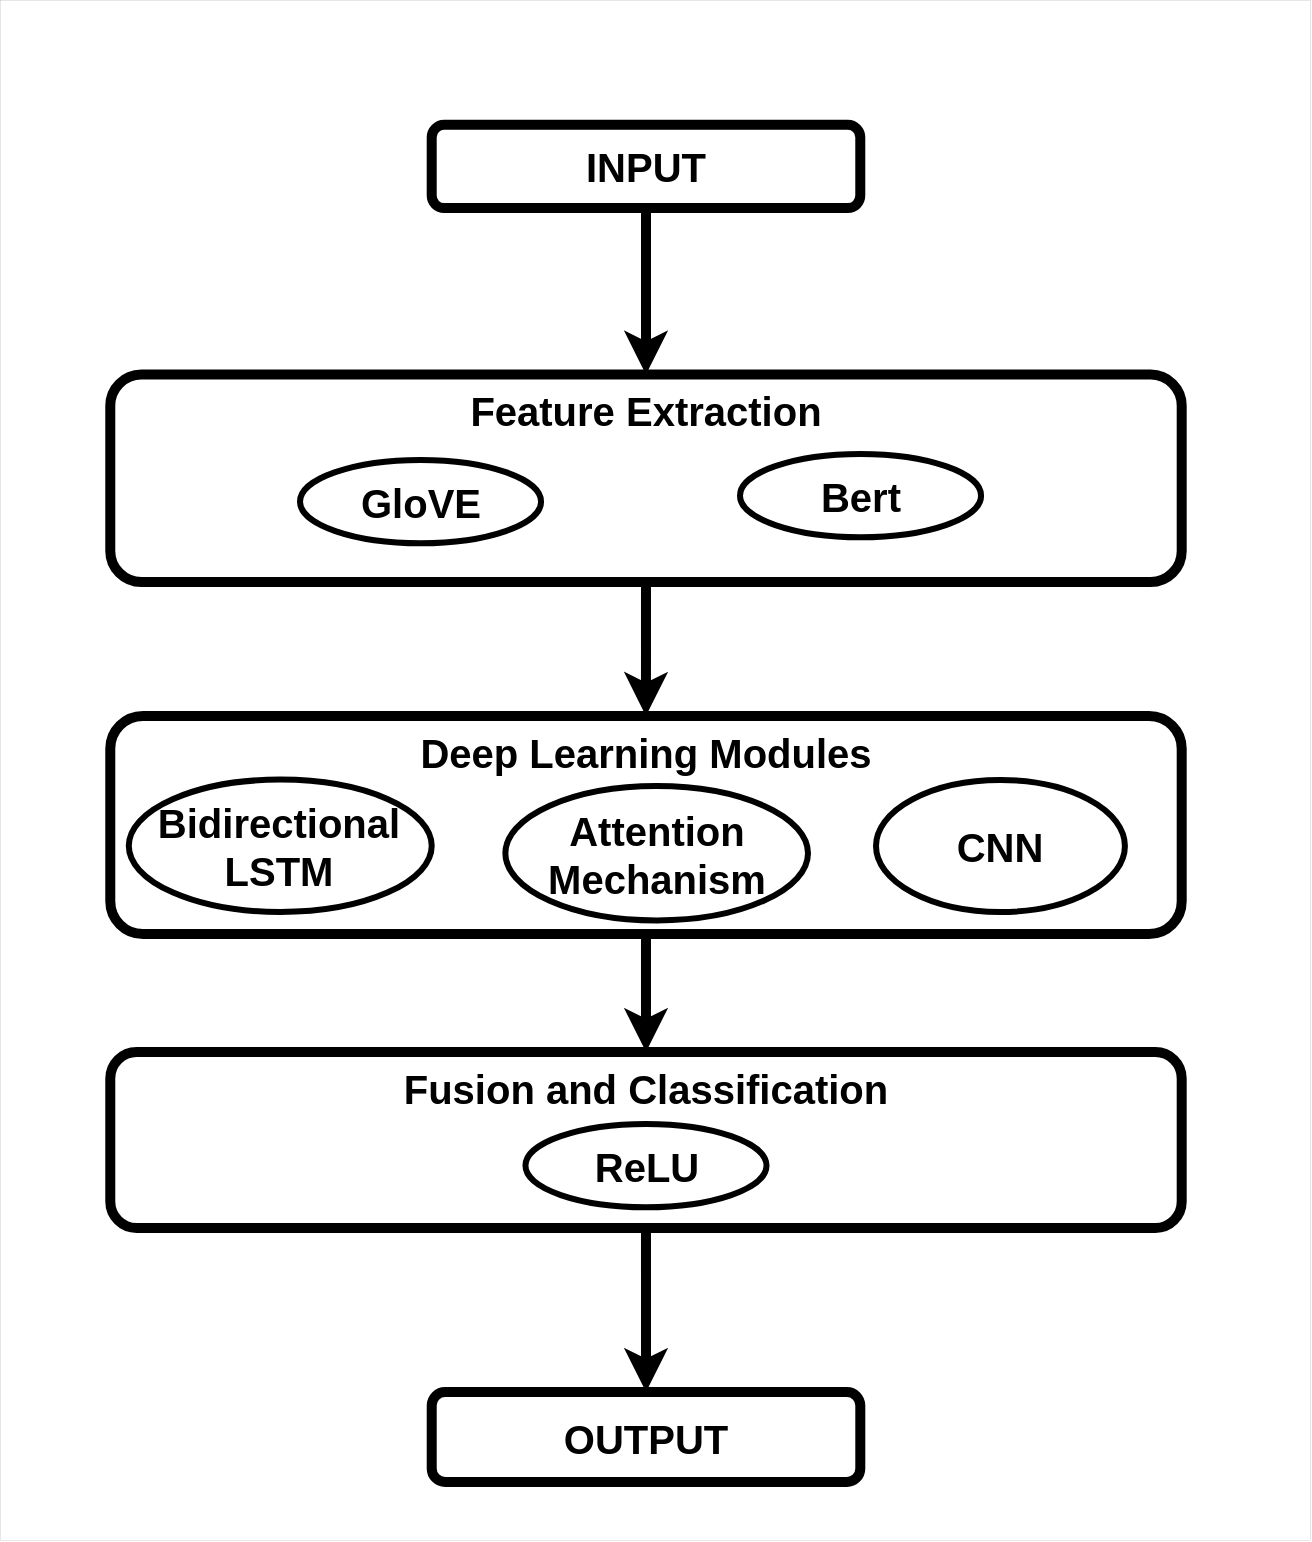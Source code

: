 <mxfile version="26.0.7">
  <diagram name="Page-1" id="XDB04rvkvYiXwnsHpOif">
    <mxGraphModel dx="1253" dy="1764" grid="0" gridSize="10" guides="1" tooltips="1" connect="1" arrows="1" fold="1" page="1" pageScale="1" pageWidth="850" pageHeight="1100" math="0" shadow="0">
      <root>
        <mxCell id="0" />
        <mxCell id="1" parent="0" />
        <mxCell id="8TrVyVLYIBjpl2dbPp21-23" value="" style="group;fontSize=20;" vertex="1" connectable="0" parent="1">
          <mxGeometry x="123" y="-54" width="655" height="770" as="geometry" />
        </mxCell>
        <mxCell id="8TrVyVLYIBjpl2dbPp21-21" value="" style="rounded=0;whiteSpace=wrap;html=1;container=0;strokeWidth=0;fontSize=20;" vertex="1" parent="8TrVyVLYIBjpl2dbPp21-23">
          <mxGeometry width="655" height="770" as="geometry" />
        </mxCell>
        <mxCell id="8TrVyVLYIBjpl2dbPp21-11" style="edgeStyle=orthogonalEdgeStyle;rounded=0;orthogonalLoop=1;jettySize=auto;html=1;exitX=0.5;exitY=1;exitDx=0;exitDy=0;strokeWidth=5;fontSize=20;" edge="1" parent="8TrVyVLYIBjpl2dbPp21-23" source="8TrVyVLYIBjpl2dbPp21-1" target="8TrVyVLYIBjpl2dbPp21-7">
          <mxGeometry relative="1" as="geometry" />
        </mxCell>
        <mxCell id="8TrVyVLYIBjpl2dbPp21-1" value="&lt;font&gt;Feature Extraction&lt;/font&gt;" style="rounded=1;whiteSpace=wrap;html=1;strokeWidth=5;verticalAlign=top;fontSize=20;fontStyle=1;container=0;" vertex="1" parent="8TrVyVLYIBjpl2dbPp21-23">
          <mxGeometry x="55.14" y="187.3" width="535.71" height="103.7" as="geometry" />
        </mxCell>
        <mxCell id="8TrVyVLYIBjpl2dbPp21-6" style="edgeStyle=orthogonalEdgeStyle;rounded=0;orthogonalLoop=1;jettySize=auto;html=1;exitX=0.5;exitY=1;exitDx=0;exitDy=0;entryX=0.5;entryY=0;entryDx=0;entryDy=0;strokeWidth=5;fontSize=20;" edge="1" parent="8TrVyVLYIBjpl2dbPp21-23" source="8TrVyVLYIBjpl2dbPp21-5" target="8TrVyVLYIBjpl2dbPp21-1">
          <mxGeometry relative="1" as="geometry" />
        </mxCell>
        <mxCell id="8TrVyVLYIBjpl2dbPp21-5" value="&lt;b&gt;&lt;font&gt;INPUT&lt;/font&gt;&lt;/b&gt;" style="rounded=1;whiteSpace=wrap;html=1;strokeWidth=5;container=0;fontSize=20;" vertex="1" parent="8TrVyVLYIBjpl2dbPp21-23">
          <mxGeometry x="215.857" y="62.432" width="214.286" height="41.622" as="geometry" />
        </mxCell>
        <mxCell id="8TrVyVLYIBjpl2dbPp21-12" style="edgeStyle=orthogonalEdgeStyle;rounded=0;orthogonalLoop=1;jettySize=auto;html=1;exitX=0.5;exitY=1;exitDx=0;exitDy=0;entryX=0.5;entryY=0;entryDx=0;entryDy=0;strokeWidth=5;fontSize=20;" edge="1" parent="8TrVyVLYIBjpl2dbPp21-23" source="8TrVyVLYIBjpl2dbPp21-7" target="8TrVyVLYIBjpl2dbPp21-8">
          <mxGeometry relative="1" as="geometry" />
        </mxCell>
        <mxCell id="8TrVyVLYIBjpl2dbPp21-7" value="&lt;font&gt;Deep Learning Modules&lt;/font&gt;" style="rounded=1;whiteSpace=wrap;html=1;strokeWidth=5;verticalAlign=top;fontSize=20;fontStyle=1;container=0;" vertex="1" parent="8TrVyVLYIBjpl2dbPp21-23">
          <mxGeometry x="55.14" y="358" width="535.71" height="109" as="geometry" />
        </mxCell>
        <mxCell id="8TrVyVLYIBjpl2dbPp21-13" style="edgeStyle=orthogonalEdgeStyle;rounded=0;orthogonalLoop=1;jettySize=auto;html=1;exitX=0.5;exitY=1;exitDx=0;exitDy=0;entryX=0.5;entryY=0;entryDx=0;entryDy=0;strokeWidth=5;fontSize=20;" edge="1" parent="8TrVyVLYIBjpl2dbPp21-23" source="8TrVyVLYIBjpl2dbPp21-8" target="8TrVyVLYIBjpl2dbPp21-9">
          <mxGeometry relative="1" as="geometry" />
        </mxCell>
        <mxCell id="8TrVyVLYIBjpl2dbPp21-8" value="&lt;font&gt;Fusion and Classification&lt;/font&gt;" style="rounded=1;whiteSpace=wrap;html=1;strokeWidth=5;verticalAlign=top;fontSize=20;fontStyle=1;container=0;" vertex="1" parent="8TrVyVLYIBjpl2dbPp21-23">
          <mxGeometry x="55.14" y="526" width="535.71" height="88" as="geometry" />
        </mxCell>
        <mxCell id="8TrVyVLYIBjpl2dbPp21-9" value="&lt;b&gt;&lt;font&gt;OUTPUT&lt;/font&gt;&lt;/b&gt;" style="rounded=1;whiteSpace=wrap;html=1;strokeWidth=5;container=0;fontSize=20;" vertex="1" parent="8TrVyVLYIBjpl2dbPp21-23">
          <mxGeometry x="215.86" y="696" width="214.29" height="45" as="geometry" />
        </mxCell>
        <mxCell id="8TrVyVLYIBjpl2dbPp21-15" value="&lt;b&gt;&lt;font&gt;GloVE&lt;/font&gt;&lt;/b&gt;" style="ellipse;whiteSpace=wrap;html=1;strokeWidth=3;container=0;fontSize=20;" vertex="1" parent="8TrVyVLYIBjpl2dbPp21-23">
          <mxGeometry x="150.003" y="230.004" width="120.536" height="41.622" as="geometry" />
        </mxCell>
        <mxCell id="8TrVyVLYIBjpl2dbPp21-16" value="&lt;b&gt;&lt;font&gt;Bert&lt;/font&gt;&lt;/b&gt;" style="ellipse;whiteSpace=wrap;html=1;strokeWidth=3;container=0;fontSize=20;" vertex="1" parent="8TrVyVLYIBjpl2dbPp21-23">
          <mxGeometry x="370.002" y="227.004" width="120.536" height="41.622" as="geometry" />
        </mxCell>
        <mxCell id="8TrVyVLYIBjpl2dbPp21-17" value="&lt;b&gt;&lt;font&gt;Bidirectional LSTM&lt;/font&gt;&lt;/b&gt;" style="ellipse;whiteSpace=wrap;html=1;strokeWidth=3;container=0;fontSize=20;" vertex="1" parent="8TrVyVLYIBjpl2dbPp21-23">
          <mxGeometry x="64.4" y="389.8" width="151.46" height="66.2" as="geometry" />
        </mxCell>
        <mxCell id="8TrVyVLYIBjpl2dbPp21-18" value="&lt;b&gt;&lt;font&gt;Attention Mechanism&lt;/font&gt;&lt;/b&gt;" style="ellipse;whiteSpace=wrap;html=1;strokeWidth=3;container=0;fontSize=20;" vertex="1" parent="8TrVyVLYIBjpl2dbPp21-23">
          <mxGeometry x="252.69" y="393" width="151.31" height="67.2" as="geometry" />
        </mxCell>
        <mxCell id="8TrVyVLYIBjpl2dbPp21-19" value="&lt;b&gt;&lt;font&gt;CNN&lt;/font&gt;&lt;/b&gt;" style="ellipse;whiteSpace=wrap;html=1;strokeWidth=3;container=0;fontSize=20;" vertex="1" parent="8TrVyVLYIBjpl2dbPp21-23">
          <mxGeometry x="438" y="390" width="124.46" height="66" as="geometry" />
        </mxCell>
        <mxCell id="8TrVyVLYIBjpl2dbPp21-20" value="&lt;b&gt;&lt;font&gt;ReLU&lt;/font&gt;&lt;/b&gt;" style="ellipse;whiteSpace=wrap;html=1;strokeWidth=3;container=0;fontSize=20;" vertex="1" parent="8TrVyVLYIBjpl2dbPp21-23">
          <mxGeometry x="262.728" y="561.996" width="120.536" height="41.622" as="geometry" />
        </mxCell>
      </root>
    </mxGraphModel>
  </diagram>
</mxfile>
